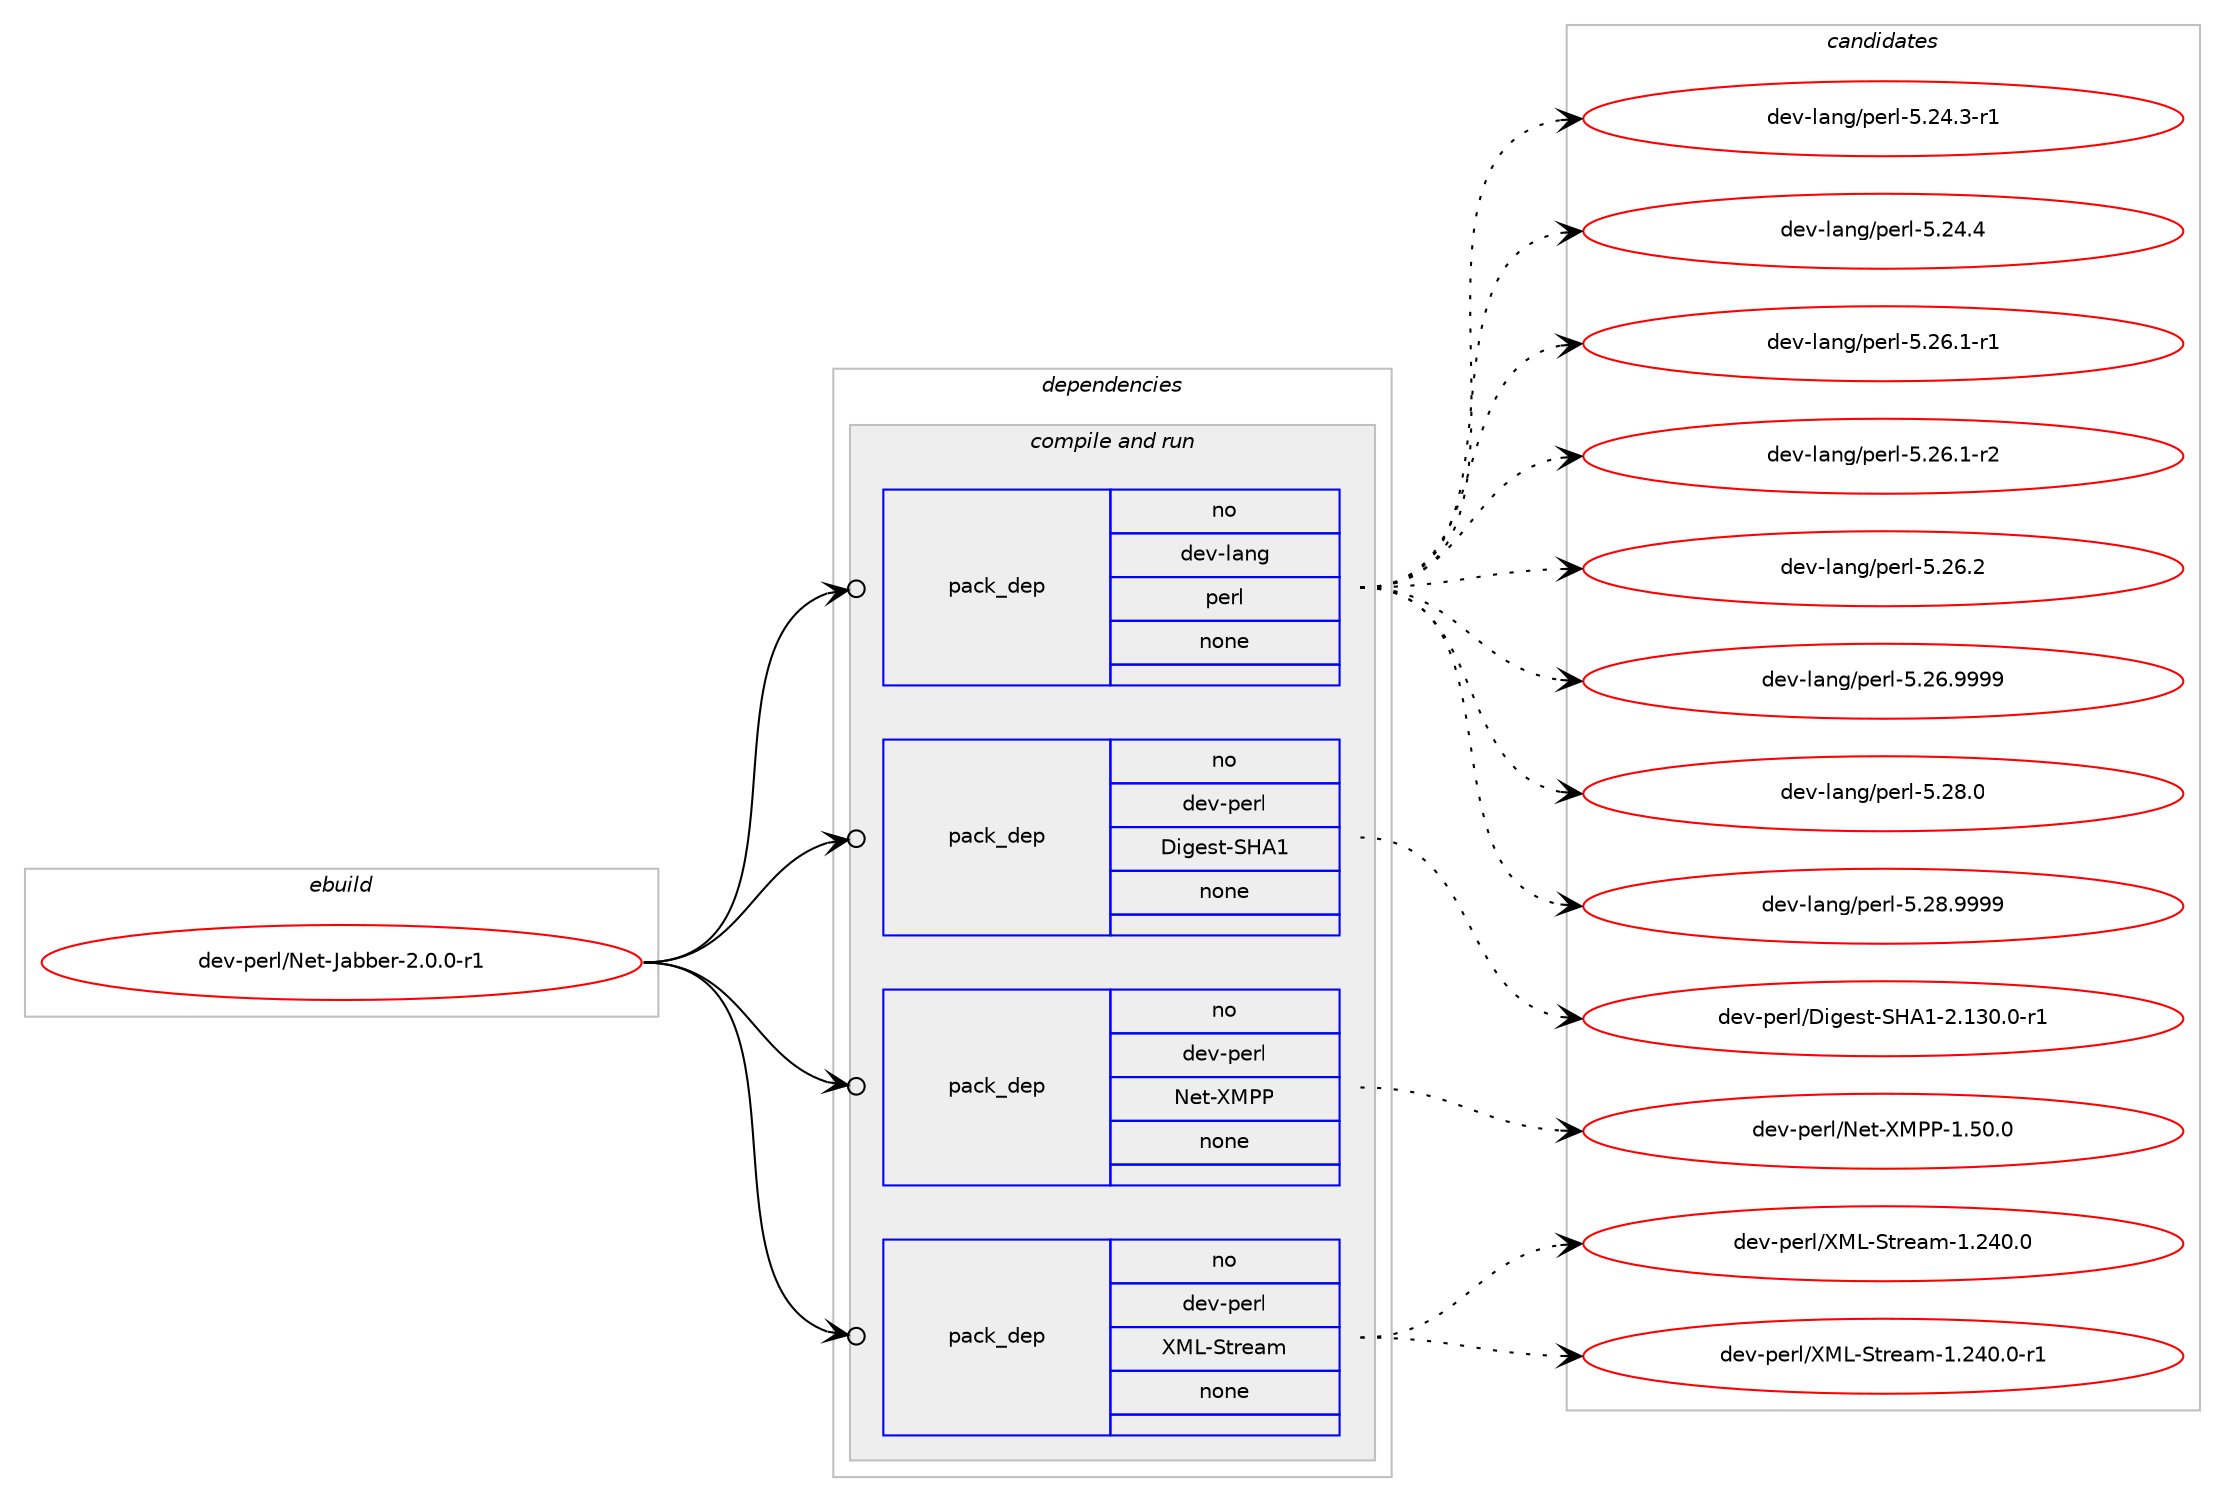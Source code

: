 digraph prolog {

# *************
# Graph options
# *************

newrank=true;
concentrate=true;
compound=true;
graph [rankdir=LR,fontname=Helvetica,fontsize=10,ranksep=1.5];#, ranksep=2.5, nodesep=0.2];
edge  [arrowhead=vee];
node  [fontname=Helvetica,fontsize=10];

# **********
# The ebuild
# **********

subgraph cluster_leftcol {
color=gray;
rank=same;
label=<<i>ebuild</i>>;
id [label="dev-perl/Net-Jabber-2.0.0-r1", color=red, width=4, href="../dev-perl/Net-Jabber-2.0.0-r1.svg"];
}

# ****************
# The dependencies
# ****************

subgraph cluster_midcol {
color=gray;
label=<<i>dependencies</i>>;
subgraph cluster_compile {
fillcolor="#eeeeee";
style=filled;
label=<<i>compile</i>>;
}
subgraph cluster_compileandrun {
fillcolor="#eeeeee";
style=filled;
label=<<i>compile and run</i>>;
subgraph pack994598 {
dependency1386232 [label=<<TABLE BORDER="0" CELLBORDER="1" CELLSPACING="0" CELLPADDING="4" WIDTH="220"><TR><TD ROWSPAN="6" CELLPADDING="30">pack_dep</TD></TR><TR><TD WIDTH="110">no</TD></TR><TR><TD>dev-lang</TD></TR><TR><TD>perl</TD></TR><TR><TD>none</TD></TR><TR><TD></TD></TR></TABLE>>, shape=none, color=blue];
}
id:e -> dependency1386232:w [weight=20,style="solid",arrowhead="odotvee"];
subgraph pack994599 {
dependency1386233 [label=<<TABLE BORDER="0" CELLBORDER="1" CELLSPACING="0" CELLPADDING="4" WIDTH="220"><TR><TD ROWSPAN="6" CELLPADDING="30">pack_dep</TD></TR><TR><TD WIDTH="110">no</TD></TR><TR><TD>dev-perl</TD></TR><TR><TD>Digest-SHA1</TD></TR><TR><TD>none</TD></TR><TR><TD></TD></TR></TABLE>>, shape=none, color=blue];
}
id:e -> dependency1386233:w [weight=20,style="solid",arrowhead="odotvee"];
subgraph pack994600 {
dependency1386234 [label=<<TABLE BORDER="0" CELLBORDER="1" CELLSPACING="0" CELLPADDING="4" WIDTH="220"><TR><TD ROWSPAN="6" CELLPADDING="30">pack_dep</TD></TR><TR><TD WIDTH="110">no</TD></TR><TR><TD>dev-perl</TD></TR><TR><TD>Net-XMPP</TD></TR><TR><TD>none</TD></TR><TR><TD></TD></TR></TABLE>>, shape=none, color=blue];
}
id:e -> dependency1386234:w [weight=20,style="solid",arrowhead="odotvee"];
subgraph pack994601 {
dependency1386235 [label=<<TABLE BORDER="0" CELLBORDER="1" CELLSPACING="0" CELLPADDING="4" WIDTH="220"><TR><TD ROWSPAN="6" CELLPADDING="30">pack_dep</TD></TR><TR><TD WIDTH="110">no</TD></TR><TR><TD>dev-perl</TD></TR><TR><TD>XML-Stream</TD></TR><TR><TD>none</TD></TR><TR><TD></TD></TR></TABLE>>, shape=none, color=blue];
}
id:e -> dependency1386235:w [weight=20,style="solid",arrowhead="odotvee"];
}
subgraph cluster_run {
fillcolor="#eeeeee";
style=filled;
label=<<i>run</i>>;
}
}

# **************
# The candidates
# **************

subgraph cluster_choices {
rank=same;
color=gray;
label=<<i>candidates</i>>;

subgraph choice994598 {
color=black;
nodesep=1;
choice100101118451089711010347112101114108455346505246514511449 [label="dev-lang/perl-5.24.3-r1", color=red, width=4,href="../dev-lang/perl-5.24.3-r1.svg"];
choice10010111845108971101034711210111410845534650524652 [label="dev-lang/perl-5.24.4", color=red, width=4,href="../dev-lang/perl-5.24.4.svg"];
choice100101118451089711010347112101114108455346505446494511449 [label="dev-lang/perl-5.26.1-r1", color=red, width=4,href="../dev-lang/perl-5.26.1-r1.svg"];
choice100101118451089711010347112101114108455346505446494511450 [label="dev-lang/perl-5.26.1-r2", color=red, width=4,href="../dev-lang/perl-5.26.1-r2.svg"];
choice10010111845108971101034711210111410845534650544650 [label="dev-lang/perl-5.26.2", color=red, width=4,href="../dev-lang/perl-5.26.2.svg"];
choice10010111845108971101034711210111410845534650544657575757 [label="dev-lang/perl-5.26.9999", color=red, width=4,href="../dev-lang/perl-5.26.9999.svg"];
choice10010111845108971101034711210111410845534650564648 [label="dev-lang/perl-5.28.0", color=red, width=4,href="../dev-lang/perl-5.28.0.svg"];
choice10010111845108971101034711210111410845534650564657575757 [label="dev-lang/perl-5.28.9999", color=red, width=4,href="../dev-lang/perl-5.28.9999.svg"];
dependency1386232:e -> choice100101118451089711010347112101114108455346505246514511449:w [style=dotted,weight="100"];
dependency1386232:e -> choice10010111845108971101034711210111410845534650524652:w [style=dotted,weight="100"];
dependency1386232:e -> choice100101118451089711010347112101114108455346505446494511449:w [style=dotted,weight="100"];
dependency1386232:e -> choice100101118451089711010347112101114108455346505446494511450:w [style=dotted,weight="100"];
dependency1386232:e -> choice10010111845108971101034711210111410845534650544650:w [style=dotted,weight="100"];
dependency1386232:e -> choice10010111845108971101034711210111410845534650544657575757:w [style=dotted,weight="100"];
dependency1386232:e -> choice10010111845108971101034711210111410845534650564648:w [style=dotted,weight="100"];
dependency1386232:e -> choice10010111845108971101034711210111410845534650564657575757:w [style=dotted,weight="100"];
}
subgraph choice994599 {
color=black;
nodesep=1;
choice100101118451121011141084768105103101115116458372654945504649514846484511449 [label="dev-perl/Digest-SHA1-2.130.0-r1", color=red, width=4,href="../dev-perl/Digest-SHA1-2.130.0-r1.svg"];
dependency1386233:e -> choice100101118451121011141084768105103101115116458372654945504649514846484511449:w [style=dotted,weight="100"];
}
subgraph choice994600 {
color=black;
nodesep=1;
choice100101118451121011141084778101116458877808045494653484648 [label="dev-perl/Net-XMPP-1.50.0", color=red, width=4,href="../dev-perl/Net-XMPP-1.50.0.svg"];
dependency1386234:e -> choice100101118451121011141084778101116458877808045494653484648:w [style=dotted,weight="100"];
}
subgraph choice994601 {
color=black;
nodesep=1;
choice10010111845112101114108478877764583116114101971094549465052484648 [label="dev-perl/XML-Stream-1.240.0", color=red, width=4,href="../dev-perl/XML-Stream-1.240.0.svg"];
choice100101118451121011141084788777645831161141019710945494650524846484511449 [label="dev-perl/XML-Stream-1.240.0-r1", color=red, width=4,href="../dev-perl/XML-Stream-1.240.0-r1.svg"];
dependency1386235:e -> choice10010111845112101114108478877764583116114101971094549465052484648:w [style=dotted,weight="100"];
dependency1386235:e -> choice100101118451121011141084788777645831161141019710945494650524846484511449:w [style=dotted,weight="100"];
}
}

}
